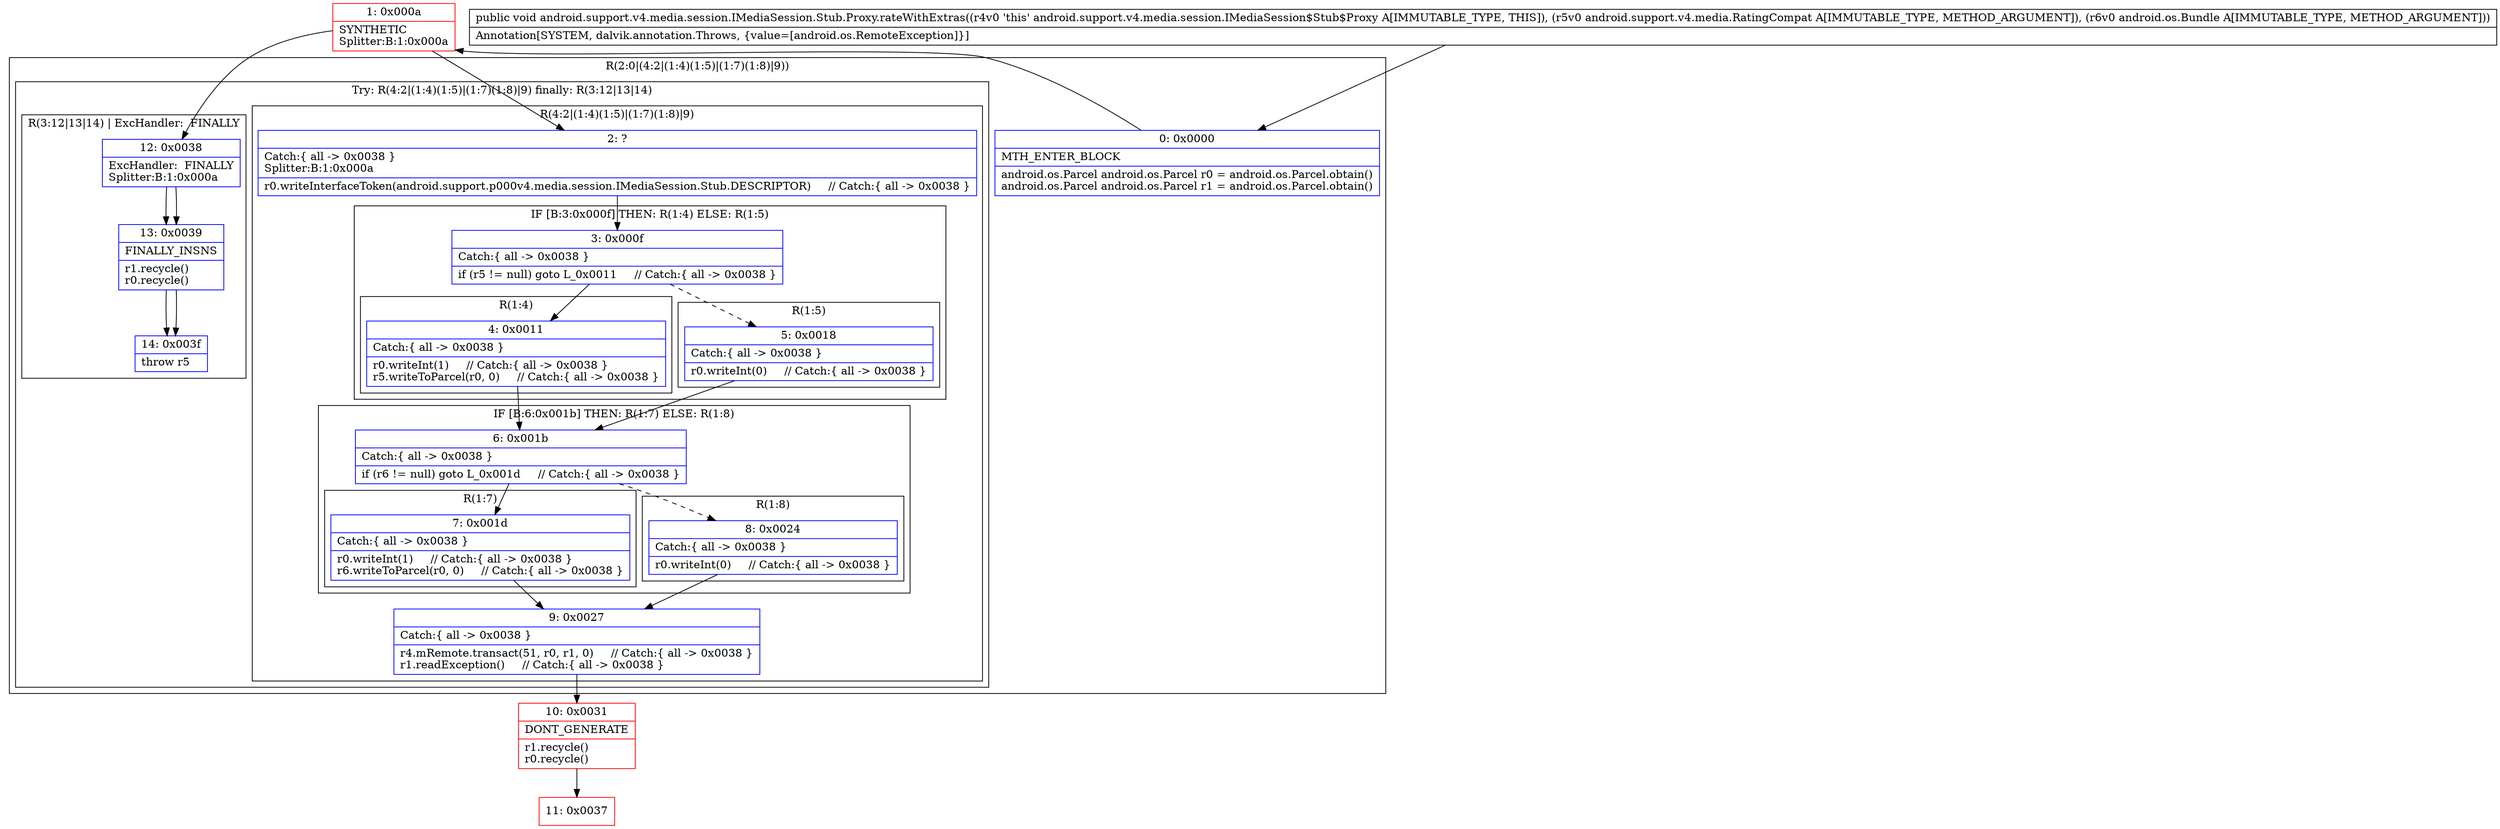 digraph "CFG forandroid.support.v4.media.session.IMediaSession.Stub.Proxy.rateWithExtras(Landroid\/support\/v4\/media\/RatingCompat;Landroid\/os\/Bundle;)V" {
subgraph cluster_Region_504356956 {
label = "R(2:0|(4:2|(1:4)(1:5)|(1:7)(1:8)|9))";
node [shape=record,color=blue];
Node_0 [shape=record,label="{0\:\ 0x0000|MTH_ENTER_BLOCK\l|android.os.Parcel android.os.Parcel r0 = android.os.Parcel.obtain()\landroid.os.Parcel android.os.Parcel r1 = android.os.Parcel.obtain()\l}"];
subgraph cluster_TryCatchRegion_574535675 {
label = "Try: R(4:2|(1:4)(1:5)|(1:7)(1:8)|9) finally: R(3:12|13|14)";
node [shape=record,color=blue];
subgraph cluster_Region_1770250617 {
label = "R(4:2|(1:4)(1:5)|(1:7)(1:8)|9)";
node [shape=record,color=blue];
Node_2 [shape=record,label="{2\:\ ?|Catch:\{ all \-\> 0x0038 \}\lSplitter:B:1:0x000a\l|r0.writeInterfaceToken(android.support.p000v4.media.session.IMediaSession.Stub.DESCRIPTOR)     \/\/ Catch:\{ all \-\> 0x0038 \}\l}"];
subgraph cluster_IfRegion_1946603980 {
label = "IF [B:3:0x000f] THEN: R(1:4) ELSE: R(1:5)";
node [shape=record,color=blue];
Node_3 [shape=record,label="{3\:\ 0x000f|Catch:\{ all \-\> 0x0038 \}\l|if (r5 != null) goto L_0x0011     \/\/ Catch:\{ all \-\> 0x0038 \}\l}"];
subgraph cluster_Region_1743735717 {
label = "R(1:4)";
node [shape=record,color=blue];
Node_4 [shape=record,label="{4\:\ 0x0011|Catch:\{ all \-\> 0x0038 \}\l|r0.writeInt(1)     \/\/ Catch:\{ all \-\> 0x0038 \}\lr5.writeToParcel(r0, 0)     \/\/ Catch:\{ all \-\> 0x0038 \}\l}"];
}
subgraph cluster_Region_704859872 {
label = "R(1:5)";
node [shape=record,color=blue];
Node_5 [shape=record,label="{5\:\ 0x0018|Catch:\{ all \-\> 0x0038 \}\l|r0.writeInt(0)     \/\/ Catch:\{ all \-\> 0x0038 \}\l}"];
}
}
subgraph cluster_IfRegion_1471932491 {
label = "IF [B:6:0x001b] THEN: R(1:7) ELSE: R(1:8)";
node [shape=record,color=blue];
Node_6 [shape=record,label="{6\:\ 0x001b|Catch:\{ all \-\> 0x0038 \}\l|if (r6 != null) goto L_0x001d     \/\/ Catch:\{ all \-\> 0x0038 \}\l}"];
subgraph cluster_Region_1265587964 {
label = "R(1:7)";
node [shape=record,color=blue];
Node_7 [shape=record,label="{7\:\ 0x001d|Catch:\{ all \-\> 0x0038 \}\l|r0.writeInt(1)     \/\/ Catch:\{ all \-\> 0x0038 \}\lr6.writeToParcel(r0, 0)     \/\/ Catch:\{ all \-\> 0x0038 \}\l}"];
}
subgraph cluster_Region_1024585409 {
label = "R(1:8)";
node [shape=record,color=blue];
Node_8 [shape=record,label="{8\:\ 0x0024|Catch:\{ all \-\> 0x0038 \}\l|r0.writeInt(0)     \/\/ Catch:\{ all \-\> 0x0038 \}\l}"];
}
}
Node_9 [shape=record,label="{9\:\ 0x0027|Catch:\{ all \-\> 0x0038 \}\l|r4.mRemote.transact(51, r0, r1, 0)     \/\/ Catch:\{ all \-\> 0x0038 \}\lr1.readException()     \/\/ Catch:\{ all \-\> 0x0038 \}\l}"];
}
subgraph cluster_Region_549337253 {
label = "R(3:12|13|14) | ExcHandler:  FINALLY\l";
node [shape=record,color=blue];
Node_12 [shape=record,label="{12\:\ 0x0038|ExcHandler:  FINALLY\lSplitter:B:1:0x000a\l}"];
Node_13 [shape=record,label="{13\:\ 0x0039|FINALLY_INSNS\l|r1.recycle()\lr0.recycle()\l}"];
Node_14 [shape=record,label="{14\:\ 0x003f|throw r5\l}"];
}
}
}
subgraph cluster_Region_549337253 {
label = "R(3:12|13|14) | ExcHandler:  FINALLY\l";
node [shape=record,color=blue];
Node_12 [shape=record,label="{12\:\ 0x0038|ExcHandler:  FINALLY\lSplitter:B:1:0x000a\l}"];
Node_13 [shape=record,label="{13\:\ 0x0039|FINALLY_INSNS\l|r1.recycle()\lr0.recycle()\l}"];
Node_14 [shape=record,label="{14\:\ 0x003f|throw r5\l}"];
}
Node_1 [shape=record,color=red,label="{1\:\ 0x000a|SYNTHETIC\lSplitter:B:1:0x000a\l}"];
Node_10 [shape=record,color=red,label="{10\:\ 0x0031|DONT_GENERATE\l|r1.recycle()\lr0.recycle()\l}"];
Node_11 [shape=record,color=red,label="{11\:\ 0x0037}"];
MethodNode[shape=record,label="{public void android.support.v4.media.session.IMediaSession.Stub.Proxy.rateWithExtras((r4v0 'this' android.support.v4.media.session.IMediaSession$Stub$Proxy A[IMMUTABLE_TYPE, THIS]), (r5v0 android.support.v4.media.RatingCompat A[IMMUTABLE_TYPE, METHOD_ARGUMENT]), (r6v0 android.os.Bundle A[IMMUTABLE_TYPE, METHOD_ARGUMENT]))  | Annotation[SYSTEM, dalvik.annotation.Throws, \{value=[android.os.RemoteException]\}]\l}"];
MethodNode -> Node_0;
Node_0 -> Node_1;
Node_2 -> Node_3;
Node_3 -> Node_4;
Node_3 -> Node_5[style=dashed];
Node_4 -> Node_6;
Node_5 -> Node_6;
Node_6 -> Node_7;
Node_6 -> Node_8[style=dashed];
Node_7 -> Node_9;
Node_8 -> Node_9;
Node_9 -> Node_10;
Node_12 -> Node_13;
Node_13 -> Node_14;
Node_12 -> Node_13;
Node_13 -> Node_14;
Node_1 -> Node_2;
Node_1 -> Node_12;
Node_10 -> Node_11;
}


